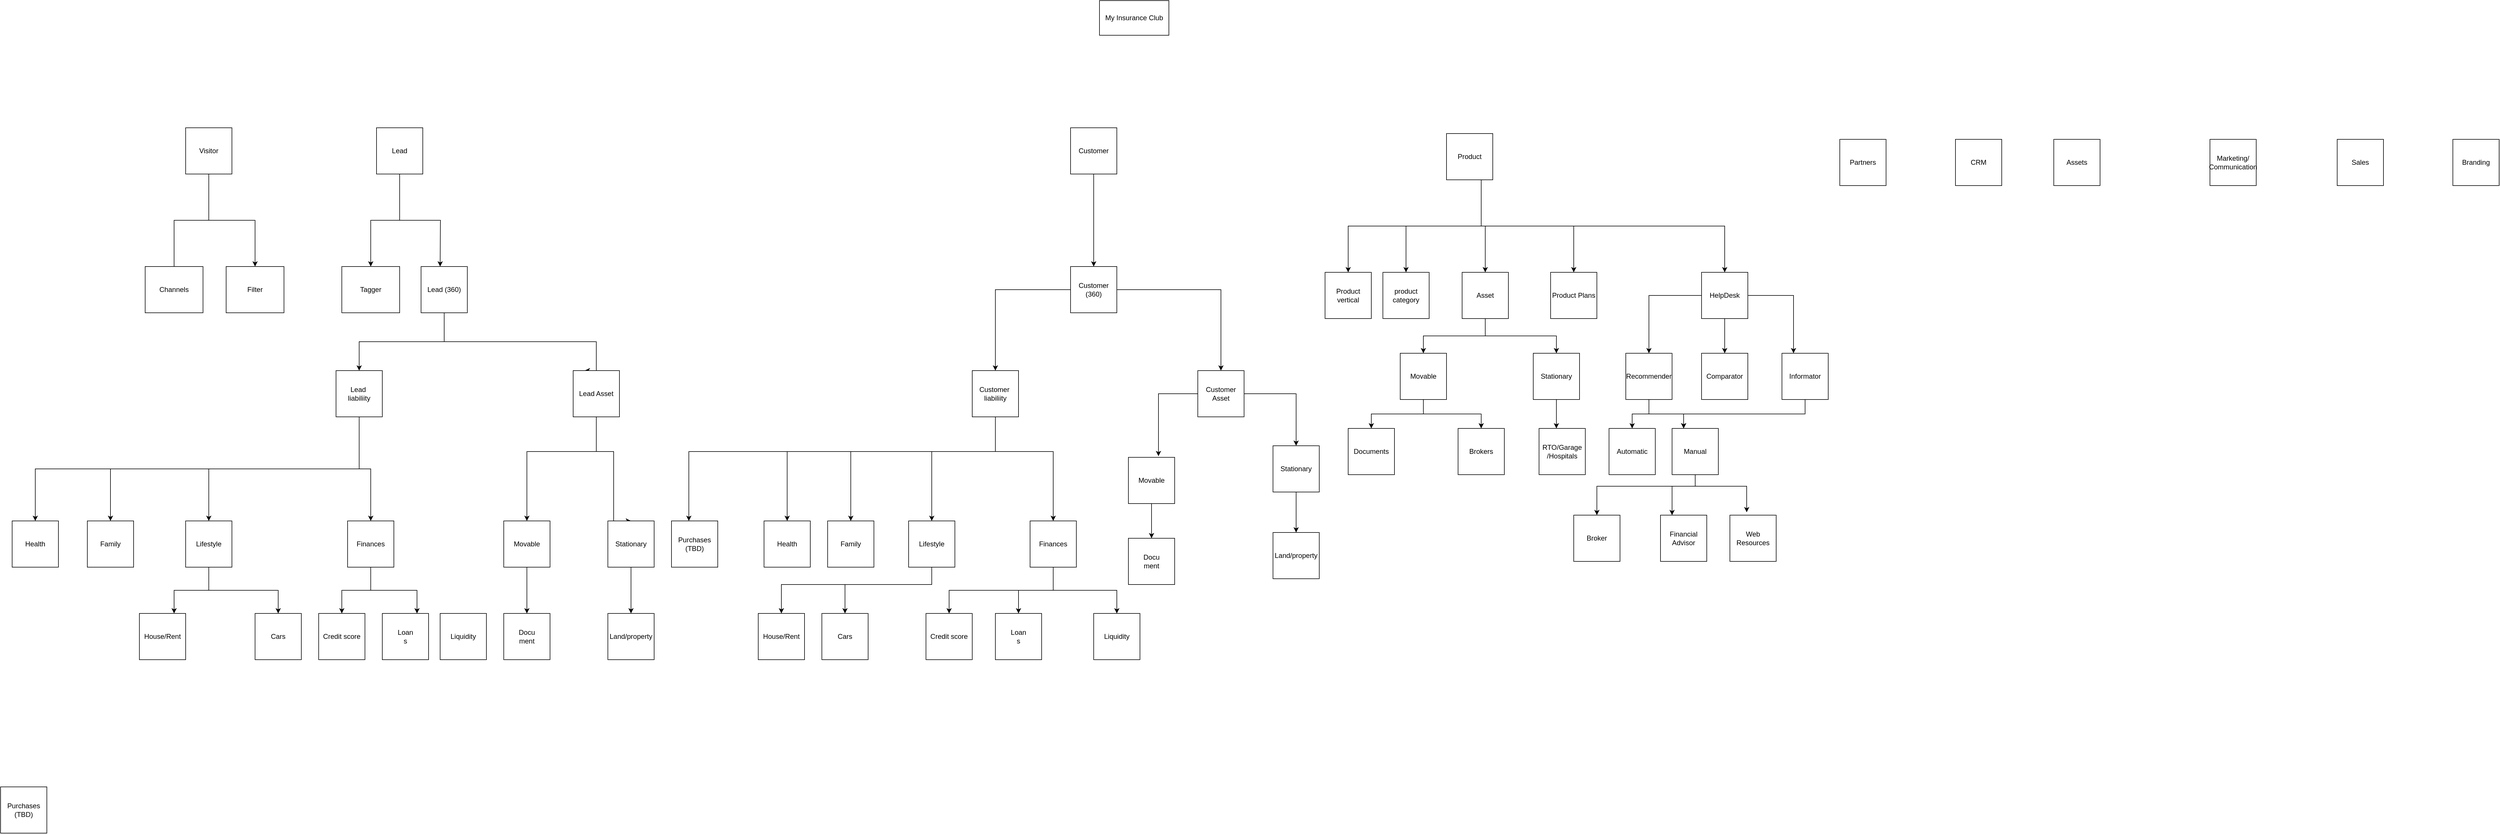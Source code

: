 <mxfile version="14.9.2" type="github">
  <diagram id="mZdlwU7jlDLjAiMPSqdT" name="Page-1">
    <mxGraphModel dx="2840" dy="614" grid="1" gridSize="10" guides="1" tooltips="1" connect="1" arrows="1" fold="1" page="1" pageScale="1" pageWidth="827" pageHeight="1169" math="0" shadow="0">
      <root>
        <mxCell id="0" />
        <mxCell id="1" parent="0" />
        <mxCell id="q9cqNyUcdMTlX4wkFxrB-41" style="edgeStyle=orthogonalEdgeStyle;rounded=0;orthogonalLoop=1;jettySize=auto;html=1;" edge="1" parent="1">
          <mxGeometry relative="1" as="geometry">
            <mxPoint x="-780" y="390" as="sourcePoint" />
            <mxPoint x="-840" y="500" as="targetPoint" />
            <Array as="points">
              <mxPoint x="-780" y="400" />
              <mxPoint x="-840" y="400" />
            </Array>
          </mxGeometry>
        </mxCell>
        <mxCell id="q9cqNyUcdMTlX4wkFxrB-42" style="edgeStyle=orthogonalEdgeStyle;rounded=0;orthogonalLoop=1;jettySize=auto;html=1;exitX=0.5;exitY=1;exitDx=0;exitDy=0;" edge="1" parent="1" source="q9cqNyUcdMTlX4wkFxrB-11" target="q9cqNyUcdMTlX4wkFxrB-38">
          <mxGeometry relative="1" as="geometry" />
        </mxCell>
        <mxCell id="q9cqNyUcdMTlX4wkFxrB-11" value="Visitor" style="rounded=0;whiteSpace=wrap;html=1;" vertex="1" parent="1">
          <mxGeometry x="-820" y="240" width="80" height="80" as="geometry" />
        </mxCell>
        <mxCell id="q9cqNyUcdMTlX4wkFxrB-70" style="edgeStyle=orthogonalEdgeStyle;rounded=0;orthogonalLoop=1;jettySize=auto;html=1;exitX=0.5;exitY=1;exitDx=0;exitDy=0;" edge="1" parent="1" source="q9cqNyUcdMTlX4wkFxrB-13" target="q9cqNyUcdMTlX4wkFxrB-49">
          <mxGeometry relative="1" as="geometry" />
        </mxCell>
        <mxCell id="q9cqNyUcdMTlX4wkFxrB-13" value="Customer" style="whiteSpace=wrap;html=1;aspect=fixed;" vertex="1" parent="1">
          <mxGeometry x="710" y="240" width="80" height="80" as="geometry" />
        </mxCell>
        <mxCell id="q9cqNyUcdMTlX4wkFxrB-14" value="My Insurance Club" style="rounded=0;whiteSpace=wrap;html=1;" vertex="1" parent="1">
          <mxGeometry x="760" y="20" width="120" height="60" as="geometry" />
        </mxCell>
        <mxCell id="q9cqNyUcdMTlX4wkFxrB-62" style="edgeStyle=orthogonalEdgeStyle;rounded=0;orthogonalLoop=1;jettySize=auto;html=1;exitX=0.75;exitY=1;exitDx=0;exitDy=0;" edge="1" parent="1" source="q9cqNyUcdMTlX4wkFxrB-16" target="q9cqNyUcdMTlX4wkFxrB-53">
          <mxGeometry relative="1" as="geometry" />
        </mxCell>
        <mxCell id="q9cqNyUcdMTlX4wkFxrB-63" style="edgeStyle=orthogonalEdgeStyle;rounded=0;orthogonalLoop=1;jettySize=auto;html=1;exitX=0.75;exitY=1;exitDx=0;exitDy=0;" edge="1" parent="1" source="q9cqNyUcdMTlX4wkFxrB-16" target="q9cqNyUcdMTlX4wkFxrB-54">
          <mxGeometry relative="1" as="geometry" />
        </mxCell>
        <mxCell id="q9cqNyUcdMTlX4wkFxrB-64" style="edgeStyle=orthogonalEdgeStyle;rounded=0;orthogonalLoop=1;jettySize=auto;html=1;exitX=0.75;exitY=1;exitDx=0;exitDy=0;" edge="1" parent="1" source="q9cqNyUcdMTlX4wkFxrB-16" target="q9cqNyUcdMTlX4wkFxrB-55">
          <mxGeometry relative="1" as="geometry">
            <Array as="points">
              <mxPoint x="1420" y="410" />
              <mxPoint x="1427" y="410" />
            </Array>
          </mxGeometry>
        </mxCell>
        <mxCell id="q9cqNyUcdMTlX4wkFxrB-65" style="edgeStyle=orthogonalEdgeStyle;rounded=0;orthogonalLoop=1;jettySize=auto;html=1;exitX=0.75;exitY=1;exitDx=0;exitDy=0;" edge="1" parent="1" source="q9cqNyUcdMTlX4wkFxrB-16" target="q9cqNyUcdMTlX4wkFxrB-61">
          <mxGeometry relative="1" as="geometry">
            <Array as="points">
              <mxPoint x="1420" y="410" />
              <mxPoint x="1580" y="410" />
            </Array>
          </mxGeometry>
        </mxCell>
        <mxCell id="q9cqNyUcdMTlX4wkFxrB-92" style="edgeStyle=orthogonalEdgeStyle;rounded=0;orthogonalLoop=1;jettySize=auto;html=1;" edge="1" parent="1" source="q9cqNyUcdMTlX4wkFxrB-16" target="q9cqNyUcdMTlX4wkFxrB-75">
          <mxGeometry relative="1" as="geometry">
            <Array as="points">
              <mxPoint x="1420" y="410" />
              <mxPoint x="1841" y="410" />
            </Array>
          </mxGeometry>
        </mxCell>
        <mxCell id="q9cqNyUcdMTlX4wkFxrB-16" value="Product" style="whiteSpace=wrap;html=1;aspect=fixed;" vertex="1" parent="1">
          <mxGeometry x="1360" y="250" width="80" height="80" as="geometry" />
        </mxCell>
        <mxCell id="q9cqNyUcdMTlX4wkFxrB-17" value="Partners" style="whiteSpace=wrap;html=1;aspect=fixed;" vertex="1" parent="1">
          <mxGeometry x="2040" y="260" width="80" height="80" as="geometry" />
        </mxCell>
        <mxCell id="q9cqNyUcdMTlX4wkFxrB-68" style="edgeStyle=orthogonalEdgeStyle;rounded=0;orthogonalLoop=1;jettySize=auto;html=1;exitX=0.5;exitY=1;exitDx=0;exitDy=0;entryX=0.5;entryY=0;entryDx=0;entryDy=0;" edge="1" parent="1" source="q9cqNyUcdMTlX4wkFxrB-18" target="q9cqNyUcdMTlX4wkFxrB-43">
          <mxGeometry relative="1" as="geometry" />
        </mxCell>
        <mxCell id="q9cqNyUcdMTlX4wkFxrB-69" style="edgeStyle=orthogonalEdgeStyle;rounded=0;orthogonalLoop=1;jettySize=auto;html=1;exitX=0.5;exitY=1;exitDx=0;exitDy=0;" edge="1" parent="1" source="q9cqNyUcdMTlX4wkFxrB-18">
          <mxGeometry relative="1" as="geometry">
            <mxPoint x="-380" y="480" as="targetPoint" />
          </mxGeometry>
        </mxCell>
        <mxCell id="q9cqNyUcdMTlX4wkFxrB-18" value="Lead" style="whiteSpace=wrap;html=1;aspect=fixed;" vertex="1" parent="1">
          <mxGeometry x="-490" y="240" width="80" height="80" as="geometry" />
        </mxCell>
        <mxCell id="q9cqNyUcdMTlX4wkFxrB-30" value="CRM" style="whiteSpace=wrap;html=1;aspect=fixed;" vertex="1" parent="1">
          <mxGeometry x="2240" y="260" width="80" height="80" as="geometry" />
        </mxCell>
        <mxCell id="q9cqNyUcdMTlX4wkFxrB-31" value="Assets" style="whiteSpace=wrap;html=1;aspect=fixed;" vertex="1" parent="1">
          <mxGeometry x="2410" y="260" width="80" height="80" as="geometry" />
        </mxCell>
        <mxCell id="q9cqNyUcdMTlX4wkFxrB-34" value="Marketing/&lt;br&gt;Communication" style="whiteSpace=wrap;html=1;aspect=fixed;" vertex="1" parent="1">
          <mxGeometry x="2680" y="260" width="80" height="80" as="geometry" />
        </mxCell>
        <mxCell id="q9cqNyUcdMTlX4wkFxrB-36" value="Channels" style="rounded=0;whiteSpace=wrap;html=1;" vertex="1" parent="1">
          <mxGeometry x="-890" y="480" width="100" height="80" as="geometry" />
        </mxCell>
        <mxCell id="q9cqNyUcdMTlX4wkFxrB-38" value="Filter" style="rounded=0;whiteSpace=wrap;html=1;" vertex="1" parent="1">
          <mxGeometry x="-750" y="480" width="100" height="80" as="geometry" />
        </mxCell>
        <mxCell id="q9cqNyUcdMTlX4wkFxrB-43" value="Tagger" style="rounded=0;whiteSpace=wrap;html=1;" vertex="1" parent="1">
          <mxGeometry x="-550" y="480" width="100" height="80" as="geometry" />
        </mxCell>
        <mxCell id="q9cqNyUcdMTlX4wkFxrB-97" style="edgeStyle=orthogonalEdgeStyle;rounded=0;orthogonalLoop=1;jettySize=auto;html=1;" edge="1" parent="1" source="q9cqNyUcdMTlX4wkFxrB-49" target="q9cqNyUcdMTlX4wkFxrB-94">
          <mxGeometry relative="1" as="geometry" />
        </mxCell>
        <mxCell id="q9cqNyUcdMTlX4wkFxrB-125" style="edgeStyle=orthogonalEdgeStyle;rounded=0;orthogonalLoop=1;jettySize=auto;html=1;" edge="1" parent="1" source="q9cqNyUcdMTlX4wkFxrB-49" target="q9cqNyUcdMTlX4wkFxrB-95">
          <mxGeometry relative="1" as="geometry" />
        </mxCell>
        <mxCell id="q9cqNyUcdMTlX4wkFxrB-49" value="Customer (360)" style="whiteSpace=wrap;html=1;aspect=fixed;" vertex="1" parent="1">
          <mxGeometry x="710" y="480" width="80" height="80" as="geometry" />
        </mxCell>
        <mxCell id="q9cqNyUcdMTlX4wkFxrB-52" value="Sales" style="whiteSpace=wrap;html=1;aspect=fixed;" vertex="1" parent="1">
          <mxGeometry x="2900" y="260" width="80" height="80" as="geometry" />
        </mxCell>
        <mxCell id="q9cqNyUcdMTlX4wkFxrB-53" value="Product vertical" style="whiteSpace=wrap;html=1;aspect=fixed;" vertex="1" parent="1">
          <mxGeometry x="1150" y="490" width="80" height="80" as="geometry" />
        </mxCell>
        <mxCell id="q9cqNyUcdMTlX4wkFxrB-54" value="product category" style="whiteSpace=wrap;html=1;aspect=fixed;" vertex="1" parent="1">
          <mxGeometry x="1250" y="490" width="80" height="80" as="geometry" />
        </mxCell>
        <mxCell id="q9cqNyUcdMTlX4wkFxrB-66" style="edgeStyle=orthogonalEdgeStyle;rounded=0;orthogonalLoop=1;jettySize=auto;html=1;exitX=0.5;exitY=1;exitDx=0;exitDy=0;" edge="1" parent="1" source="q9cqNyUcdMTlX4wkFxrB-55" target="q9cqNyUcdMTlX4wkFxrB-56">
          <mxGeometry relative="1" as="geometry" />
        </mxCell>
        <mxCell id="q9cqNyUcdMTlX4wkFxrB-67" style="edgeStyle=orthogonalEdgeStyle;rounded=0;orthogonalLoop=1;jettySize=auto;html=1;exitX=0.5;exitY=1;exitDx=0;exitDy=0;entryX=0.5;entryY=0;entryDx=0;entryDy=0;" edge="1" parent="1" source="q9cqNyUcdMTlX4wkFxrB-55" target="q9cqNyUcdMTlX4wkFxrB-57">
          <mxGeometry relative="1" as="geometry" />
        </mxCell>
        <mxCell id="q9cqNyUcdMTlX4wkFxrB-55" value="Asset" style="whiteSpace=wrap;html=1;aspect=fixed;" vertex="1" parent="1">
          <mxGeometry x="1387" y="490" width="80" height="80" as="geometry" />
        </mxCell>
        <mxCell id="q9cqNyUcdMTlX4wkFxrB-71" style="edgeStyle=orthogonalEdgeStyle;rounded=0;orthogonalLoop=1;jettySize=auto;html=1;exitX=0.5;exitY=1;exitDx=0;exitDy=0;entryX=0.5;entryY=0;entryDx=0;entryDy=0;" edge="1" parent="1" source="q9cqNyUcdMTlX4wkFxrB-56" target="q9cqNyUcdMTlX4wkFxrB-58">
          <mxGeometry relative="1" as="geometry" />
        </mxCell>
        <mxCell id="q9cqNyUcdMTlX4wkFxrB-72" style="edgeStyle=orthogonalEdgeStyle;rounded=0;orthogonalLoop=1;jettySize=auto;html=1;exitX=0.5;exitY=1;exitDx=0;exitDy=0;entryX=0.5;entryY=0;entryDx=0;entryDy=0;" edge="1" parent="1" source="q9cqNyUcdMTlX4wkFxrB-56" target="q9cqNyUcdMTlX4wkFxrB-59">
          <mxGeometry relative="1" as="geometry" />
        </mxCell>
        <mxCell id="q9cqNyUcdMTlX4wkFxrB-56" value="Movable" style="whiteSpace=wrap;html=1;aspect=fixed;" vertex="1" parent="1">
          <mxGeometry x="1280" y="630" width="80" height="80" as="geometry" />
        </mxCell>
        <mxCell id="q9cqNyUcdMTlX4wkFxrB-74" style="edgeStyle=orthogonalEdgeStyle;rounded=0;orthogonalLoop=1;jettySize=auto;html=1;exitX=0.5;exitY=1;exitDx=0;exitDy=0;entryX=0.375;entryY=0;entryDx=0;entryDy=0;entryPerimeter=0;" edge="1" parent="1" source="q9cqNyUcdMTlX4wkFxrB-57" target="q9cqNyUcdMTlX4wkFxrB-60">
          <mxGeometry relative="1" as="geometry" />
        </mxCell>
        <mxCell id="q9cqNyUcdMTlX4wkFxrB-57" value="Stationary" style="whiteSpace=wrap;html=1;aspect=fixed;" vertex="1" parent="1">
          <mxGeometry x="1510" y="630" width="80" height="80" as="geometry" />
        </mxCell>
        <mxCell id="q9cqNyUcdMTlX4wkFxrB-58" value="Documents" style="whiteSpace=wrap;html=1;aspect=fixed;" vertex="1" parent="1">
          <mxGeometry x="1190" y="760" width="80" height="80" as="geometry" />
        </mxCell>
        <mxCell id="q9cqNyUcdMTlX4wkFxrB-59" value="Brokers" style="whiteSpace=wrap;html=1;aspect=fixed;" vertex="1" parent="1">
          <mxGeometry x="1380" y="760" width="80" height="80" as="geometry" />
        </mxCell>
        <mxCell id="q9cqNyUcdMTlX4wkFxrB-60" value="RTO/Garage&lt;br&gt;/Hospitals" style="whiteSpace=wrap;html=1;aspect=fixed;" vertex="1" parent="1">
          <mxGeometry x="1520" y="760" width="80" height="80" as="geometry" />
        </mxCell>
        <mxCell id="q9cqNyUcdMTlX4wkFxrB-61" value="Product Plans" style="whiteSpace=wrap;html=1;aspect=fixed;" vertex="1" parent="1">
          <mxGeometry x="1540" y="490" width="80" height="80" as="geometry" />
        </mxCell>
        <mxCell id="q9cqNyUcdMTlX4wkFxrB-89" style="edgeStyle=orthogonalEdgeStyle;rounded=0;orthogonalLoop=1;jettySize=auto;html=1;" edge="1" parent="1" source="q9cqNyUcdMTlX4wkFxrB-75" target="q9cqNyUcdMTlX4wkFxrB-77">
          <mxGeometry relative="1" as="geometry" />
        </mxCell>
        <mxCell id="q9cqNyUcdMTlX4wkFxrB-90" style="edgeStyle=orthogonalEdgeStyle;rounded=0;orthogonalLoop=1;jettySize=auto;html=1;entryX=0.5;entryY=0;entryDx=0;entryDy=0;" edge="1" parent="1" source="q9cqNyUcdMTlX4wkFxrB-75" target="q9cqNyUcdMTlX4wkFxrB-76">
          <mxGeometry relative="1" as="geometry" />
        </mxCell>
        <mxCell id="q9cqNyUcdMTlX4wkFxrB-91" style="edgeStyle=orthogonalEdgeStyle;rounded=0;orthogonalLoop=1;jettySize=auto;html=1;entryX=0.25;entryY=0;entryDx=0;entryDy=0;" edge="1" parent="1" source="q9cqNyUcdMTlX4wkFxrB-75" target="q9cqNyUcdMTlX4wkFxrB-80">
          <mxGeometry relative="1" as="geometry" />
        </mxCell>
        <mxCell id="q9cqNyUcdMTlX4wkFxrB-75" value="HelpDesk" style="whiteSpace=wrap;html=1;aspect=fixed;" vertex="1" parent="1">
          <mxGeometry x="1801" y="490" width="80" height="80" as="geometry" />
        </mxCell>
        <mxCell id="q9cqNyUcdMTlX4wkFxrB-81" style="edgeStyle=orthogonalEdgeStyle;rounded=0;orthogonalLoop=1;jettySize=auto;html=1;exitX=0.5;exitY=1;exitDx=0;exitDy=0;entryX=0.5;entryY=0;entryDx=0;entryDy=0;" edge="1" parent="1" source="q9cqNyUcdMTlX4wkFxrB-76" target="q9cqNyUcdMTlX4wkFxrB-78">
          <mxGeometry relative="1" as="geometry" />
        </mxCell>
        <mxCell id="q9cqNyUcdMTlX4wkFxrB-82" style="edgeStyle=orthogonalEdgeStyle;rounded=0;orthogonalLoop=1;jettySize=auto;html=1;exitX=0.5;exitY=1;exitDx=0;exitDy=0;entryX=0.25;entryY=0;entryDx=0;entryDy=0;" edge="1" parent="1" source="q9cqNyUcdMTlX4wkFxrB-76" target="q9cqNyUcdMTlX4wkFxrB-79">
          <mxGeometry relative="1" as="geometry" />
        </mxCell>
        <mxCell id="q9cqNyUcdMTlX4wkFxrB-76" value="Recommender" style="whiteSpace=wrap;html=1;aspect=fixed;" vertex="1" parent="1">
          <mxGeometry x="1670" y="630" width="80" height="80" as="geometry" />
        </mxCell>
        <mxCell id="q9cqNyUcdMTlX4wkFxrB-77" value="Comparator" style="whiteSpace=wrap;html=1;aspect=fixed;" vertex="1" parent="1">
          <mxGeometry x="1801" y="630" width="80" height="80" as="geometry" />
        </mxCell>
        <mxCell id="q9cqNyUcdMTlX4wkFxrB-78" value="Automatic" style="whiteSpace=wrap;html=1;aspect=fixed;" vertex="1" parent="1">
          <mxGeometry x="1641" y="760" width="80" height="80" as="geometry" />
        </mxCell>
        <mxCell id="q9cqNyUcdMTlX4wkFxrB-86" style="edgeStyle=orthogonalEdgeStyle;rounded=0;orthogonalLoop=1;jettySize=auto;html=1;exitX=0.5;exitY=1;exitDx=0;exitDy=0;entryX=0.5;entryY=0;entryDx=0;entryDy=0;" edge="1" parent="1" source="q9cqNyUcdMTlX4wkFxrB-79" target="q9cqNyUcdMTlX4wkFxrB-83">
          <mxGeometry relative="1" as="geometry">
            <Array as="points">
              <mxPoint x="1790" y="860" />
              <mxPoint x="1620" y="860" />
            </Array>
          </mxGeometry>
        </mxCell>
        <mxCell id="q9cqNyUcdMTlX4wkFxrB-87" style="edgeStyle=orthogonalEdgeStyle;rounded=0;orthogonalLoop=1;jettySize=auto;html=1;exitX=0.5;exitY=1;exitDx=0;exitDy=0;entryX=0.25;entryY=0;entryDx=0;entryDy=0;" edge="1" parent="1" source="q9cqNyUcdMTlX4wkFxrB-79" target="q9cqNyUcdMTlX4wkFxrB-84">
          <mxGeometry relative="1" as="geometry">
            <Array as="points">
              <mxPoint x="1790" y="860" />
              <mxPoint x="1750" y="860" />
            </Array>
          </mxGeometry>
        </mxCell>
        <mxCell id="q9cqNyUcdMTlX4wkFxrB-93" style="edgeStyle=orthogonalEdgeStyle;rounded=0;orthogonalLoop=1;jettySize=auto;html=1;entryX=0.363;entryY=-0.062;entryDx=0;entryDy=0;entryPerimeter=0;" edge="1" parent="1" source="q9cqNyUcdMTlX4wkFxrB-79" target="q9cqNyUcdMTlX4wkFxrB-85">
          <mxGeometry relative="1" as="geometry">
            <Array as="points">
              <mxPoint x="1790" y="860" />
              <mxPoint x="1879" y="860" />
            </Array>
          </mxGeometry>
        </mxCell>
        <mxCell id="q9cqNyUcdMTlX4wkFxrB-79" value="Manual" style="whiteSpace=wrap;html=1;aspect=fixed;" vertex="1" parent="1">
          <mxGeometry x="1750" y="760" width="80" height="80" as="geometry" />
        </mxCell>
        <mxCell id="q9cqNyUcdMTlX4wkFxrB-88" style="edgeStyle=orthogonalEdgeStyle;rounded=0;orthogonalLoop=1;jettySize=auto;html=1;exitX=0.5;exitY=1;exitDx=0;exitDy=0;entryX=0.25;entryY=0;entryDx=0;entryDy=0;" edge="1" parent="1" source="q9cqNyUcdMTlX4wkFxrB-80" target="q9cqNyUcdMTlX4wkFxrB-79">
          <mxGeometry relative="1" as="geometry" />
        </mxCell>
        <mxCell id="q9cqNyUcdMTlX4wkFxrB-80" value="Informator" style="whiteSpace=wrap;html=1;aspect=fixed;" vertex="1" parent="1">
          <mxGeometry x="1940" y="630" width="80" height="80" as="geometry" />
        </mxCell>
        <mxCell id="q9cqNyUcdMTlX4wkFxrB-83" value="Broker" style="whiteSpace=wrap;html=1;aspect=fixed;" vertex="1" parent="1">
          <mxGeometry x="1580" y="910" width="80" height="80" as="geometry" />
        </mxCell>
        <mxCell id="q9cqNyUcdMTlX4wkFxrB-84" value="Financial Advisor" style="whiteSpace=wrap;html=1;aspect=fixed;" vertex="1" parent="1">
          <mxGeometry x="1730" y="910" width="80" height="80" as="geometry" />
        </mxCell>
        <mxCell id="q9cqNyUcdMTlX4wkFxrB-85" value="Web Resources" style="whiteSpace=wrap;html=1;aspect=fixed;" vertex="1" parent="1">
          <mxGeometry x="1850" y="910" width="80" height="80" as="geometry" />
        </mxCell>
        <mxCell id="q9cqNyUcdMTlX4wkFxrB-110" style="edgeStyle=orthogonalEdgeStyle;rounded=0;orthogonalLoop=1;jettySize=auto;html=1;" edge="1" parent="1" source="q9cqNyUcdMTlX4wkFxrB-94" target="q9cqNyUcdMTlX4wkFxrB-109">
          <mxGeometry relative="1" as="geometry">
            <Array as="points">
              <mxPoint x="580" y="800" />
              <mxPoint x="220" y="800" />
              <mxPoint x="220" y="960" />
            </Array>
          </mxGeometry>
        </mxCell>
        <mxCell id="q9cqNyUcdMTlX4wkFxrB-111" style="edgeStyle=orthogonalEdgeStyle;rounded=0;orthogonalLoop=1;jettySize=auto;html=1;entryX=0.5;entryY=0;entryDx=0;entryDy=0;" edge="1" parent="1" source="q9cqNyUcdMTlX4wkFxrB-94" target="q9cqNyUcdMTlX4wkFxrB-105">
          <mxGeometry relative="1" as="geometry">
            <Array as="points">
              <mxPoint x="580" y="800" />
              <mxPoint x="330" y="800" />
            </Array>
          </mxGeometry>
        </mxCell>
        <mxCell id="q9cqNyUcdMTlX4wkFxrB-112" style="edgeStyle=orthogonalEdgeStyle;rounded=0;orthogonalLoop=1;jettySize=auto;html=1;entryX=0.5;entryY=0;entryDx=0;entryDy=0;" edge="1" parent="1" source="q9cqNyUcdMTlX4wkFxrB-94" target="q9cqNyUcdMTlX4wkFxrB-107">
          <mxGeometry relative="1" as="geometry">
            <Array as="points">
              <mxPoint x="580" y="800" />
              <mxPoint x="470" y="800" />
              <mxPoint x="470" y="920" />
            </Array>
          </mxGeometry>
        </mxCell>
        <mxCell id="q9cqNyUcdMTlX4wkFxrB-113" style="edgeStyle=orthogonalEdgeStyle;rounded=0;orthogonalLoop=1;jettySize=auto;html=1;" edge="1" parent="1" source="q9cqNyUcdMTlX4wkFxrB-94" target="q9cqNyUcdMTlX4wkFxrB-108">
          <mxGeometry relative="1" as="geometry">
            <Array as="points">
              <mxPoint x="580" y="800" />
              <mxPoint x="680" y="800" />
            </Array>
          </mxGeometry>
        </mxCell>
        <mxCell id="q9cqNyUcdMTlX4wkFxrB-126" style="edgeStyle=orthogonalEdgeStyle;rounded=0;orthogonalLoop=1;jettySize=auto;html=1;" edge="1" parent="1" source="q9cqNyUcdMTlX4wkFxrB-94" target="q9cqNyUcdMTlX4wkFxrB-124">
          <mxGeometry relative="1" as="geometry">
            <Array as="points">
              <mxPoint x="580" y="800" />
              <mxPoint x="50" y="800" />
            </Array>
          </mxGeometry>
        </mxCell>
        <mxCell id="q9cqNyUcdMTlX4wkFxrB-94" value="Customer&amp;nbsp;&lt;br&gt;liabiliity" style="whiteSpace=wrap;html=1;aspect=fixed;" vertex="1" parent="1">
          <mxGeometry x="540" y="660" width="80" height="80" as="geometry" />
        </mxCell>
        <mxCell id="q9cqNyUcdMTlX4wkFxrB-114" style="edgeStyle=orthogonalEdgeStyle;rounded=0;orthogonalLoop=1;jettySize=auto;html=1;entryX=0.65;entryY=-0.025;entryDx=0;entryDy=0;entryPerimeter=0;" edge="1" parent="1" source="q9cqNyUcdMTlX4wkFxrB-95" target="q9cqNyUcdMTlX4wkFxrB-99">
          <mxGeometry relative="1" as="geometry" />
        </mxCell>
        <mxCell id="q9cqNyUcdMTlX4wkFxrB-115" style="edgeStyle=orthogonalEdgeStyle;rounded=0;orthogonalLoop=1;jettySize=auto;html=1;entryX=0.5;entryY=0;entryDx=0;entryDy=0;" edge="1" parent="1" source="q9cqNyUcdMTlX4wkFxrB-95" target="q9cqNyUcdMTlX4wkFxrB-100">
          <mxGeometry relative="1" as="geometry" />
        </mxCell>
        <mxCell id="q9cqNyUcdMTlX4wkFxrB-95" value="Customer Asset" style="whiteSpace=wrap;html=1;aspect=fixed;" vertex="1" parent="1">
          <mxGeometry x="930" y="660" width="80" height="80" as="geometry" />
        </mxCell>
        <mxCell id="q9cqNyUcdMTlX4wkFxrB-116" style="edgeStyle=orthogonalEdgeStyle;rounded=0;orthogonalLoop=1;jettySize=auto;html=1;entryX=0.5;entryY=0;entryDx=0;entryDy=0;" edge="1" parent="1" source="q9cqNyUcdMTlX4wkFxrB-99" target="q9cqNyUcdMTlX4wkFxrB-104">
          <mxGeometry relative="1" as="geometry" />
        </mxCell>
        <mxCell id="q9cqNyUcdMTlX4wkFxrB-99" value="Movable" style="whiteSpace=wrap;html=1;aspect=fixed;" vertex="1" parent="1">
          <mxGeometry x="810" y="810" width="80" height="80" as="geometry" />
        </mxCell>
        <mxCell id="q9cqNyUcdMTlX4wkFxrB-117" style="edgeStyle=orthogonalEdgeStyle;rounded=0;orthogonalLoop=1;jettySize=auto;html=1;entryX=0.5;entryY=0;entryDx=0;entryDy=0;" edge="1" parent="1" source="q9cqNyUcdMTlX4wkFxrB-100" target="q9cqNyUcdMTlX4wkFxrB-101">
          <mxGeometry relative="1" as="geometry" />
        </mxCell>
        <mxCell id="q9cqNyUcdMTlX4wkFxrB-100" value="Stationary" style="whiteSpace=wrap;html=1;aspect=fixed;" vertex="1" parent="1">
          <mxGeometry x="1060" y="790" width="80" height="80" as="geometry" />
        </mxCell>
        <mxCell id="q9cqNyUcdMTlX4wkFxrB-101" value="Land/property" style="whiteSpace=wrap;html=1;aspect=fixed;" vertex="1" parent="1">
          <mxGeometry x="1060" y="940" width="80" height="80" as="geometry" />
        </mxCell>
        <mxCell id="q9cqNyUcdMTlX4wkFxrB-102" value="Branding" style="whiteSpace=wrap;html=1;aspect=fixed;" vertex="1" parent="1">
          <mxGeometry x="3100" y="260" width="80" height="80" as="geometry" />
        </mxCell>
        <mxCell id="q9cqNyUcdMTlX4wkFxrB-104" value="Docu&lt;span style=&quot;color: rgba(0 , 0 , 0 , 0) ; font-family: monospace ; font-size: 0px&quot;&gt;%3CmxGraphModel%3E%3Croot%3E%3CmxCell%20id%3D%220%22%2F%3E%3CmxCell%20id%3D%221%22%20parent%3D%220%22%2F%3E%3CmxCell%20id%3D%222%22%20value%3D%22Movable%22%20style%3D%22whiteSpace%3Dwrap%3Bhtml%3D1%3Baspect%3Dfixed%3B%22%20vertex%3D%221%22%20parent%3D%221%22%3E%3CmxGeometry%20x%3D%22540%22%20y%3D%22800%22%20width%3D%2280%22%20height%3D%2280%22%20as%3D%22geometry%22%2F%3E%3C%2FmxCell%3E%3C%2Froot%3E%3C%2FmxGraphModel%3E&lt;/span&gt;&lt;br&gt;ment" style="whiteSpace=wrap;html=1;aspect=fixed;" vertex="1" parent="1">
          <mxGeometry x="810" y="950" width="80" height="80" as="geometry" />
        </mxCell>
        <mxCell id="q9cqNyUcdMTlX4wkFxrB-105" value="Family" style="whiteSpace=wrap;html=1;aspect=fixed;" vertex="1" parent="1">
          <mxGeometry x="290" y="920" width="80" height="80" as="geometry" />
        </mxCell>
        <mxCell id="q9cqNyUcdMTlX4wkFxrB-129" style="edgeStyle=orthogonalEdgeStyle;rounded=0;orthogonalLoop=1;jettySize=auto;html=1;" edge="1" parent="1" source="q9cqNyUcdMTlX4wkFxrB-107" target="q9cqNyUcdMTlX4wkFxrB-128">
          <mxGeometry relative="1" as="geometry">
            <Array as="points">
              <mxPoint x="470" y="1030" />
              <mxPoint x="210" y="1030" />
            </Array>
          </mxGeometry>
        </mxCell>
        <mxCell id="q9cqNyUcdMTlX4wkFxrB-130" style="edgeStyle=orthogonalEdgeStyle;rounded=0;orthogonalLoop=1;jettySize=auto;html=1;" edge="1" parent="1" source="q9cqNyUcdMTlX4wkFxrB-107" target="q9cqNyUcdMTlX4wkFxrB-127">
          <mxGeometry relative="1" as="geometry">
            <Array as="points">
              <mxPoint x="470" y="1030" />
              <mxPoint x="320" y="1030" />
            </Array>
          </mxGeometry>
        </mxCell>
        <mxCell id="q9cqNyUcdMTlX4wkFxrB-107" value="Lifestyle" style="whiteSpace=wrap;html=1;aspect=fixed;" vertex="1" parent="1">
          <mxGeometry x="430" y="920" width="80" height="80" as="geometry" />
        </mxCell>
        <mxCell id="q9cqNyUcdMTlX4wkFxrB-121" style="edgeStyle=orthogonalEdgeStyle;rounded=0;orthogonalLoop=1;jettySize=auto;html=1;" edge="1" parent="1" source="q9cqNyUcdMTlX4wkFxrB-108" target="q9cqNyUcdMTlX4wkFxrB-118">
          <mxGeometry relative="1" as="geometry">
            <Array as="points">
              <mxPoint x="680" y="1040" />
              <mxPoint x="500" y="1040" />
            </Array>
          </mxGeometry>
        </mxCell>
        <mxCell id="q9cqNyUcdMTlX4wkFxrB-122" style="edgeStyle=orthogonalEdgeStyle;rounded=0;orthogonalLoop=1;jettySize=auto;html=1;" edge="1" parent="1" source="q9cqNyUcdMTlX4wkFxrB-108" target="q9cqNyUcdMTlX4wkFxrB-119">
          <mxGeometry relative="1" as="geometry" />
        </mxCell>
        <mxCell id="q9cqNyUcdMTlX4wkFxrB-123" style="edgeStyle=orthogonalEdgeStyle;rounded=0;orthogonalLoop=1;jettySize=auto;html=1;" edge="1" parent="1" source="q9cqNyUcdMTlX4wkFxrB-108" target="q9cqNyUcdMTlX4wkFxrB-120">
          <mxGeometry relative="1" as="geometry">
            <Array as="points">
              <mxPoint x="580" y="1040" />
              <mxPoint x="730" y="1040" />
            </Array>
          </mxGeometry>
        </mxCell>
        <mxCell id="q9cqNyUcdMTlX4wkFxrB-108" value="Finances" style="whiteSpace=wrap;html=1;aspect=fixed;" vertex="1" parent="1">
          <mxGeometry x="640" y="920" width="80" height="80" as="geometry" />
        </mxCell>
        <mxCell id="q9cqNyUcdMTlX4wkFxrB-109" value="Health" style="whiteSpace=wrap;html=1;aspect=fixed;" vertex="1" parent="1">
          <mxGeometry x="180" y="920" width="80" height="80" as="geometry" />
        </mxCell>
        <mxCell id="q9cqNyUcdMTlX4wkFxrB-118" value="Credit score" style="whiteSpace=wrap;html=1;aspect=fixed;" vertex="1" parent="1">
          <mxGeometry x="460" y="1080" width="80" height="80" as="geometry" />
        </mxCell>
        <mxCell id="q9cqNyUcdMTlX4wkFxrB-119" value="Loan&lt;span style=&quot;color: rgba(0 , 0 , 0 , 0) ; font-family: monospace ; font-size: 0px&quot;&gt;%3CmxGraphModel%3E%3Croot%3E%3CmxCell%20id%3D%220%22%2F%3E%3CmxCell%20id%3D%221%22%20parent%3D%220%22%2F%3E%3CmxCell%20id%3D%222%22%20value%3D%22Cbill%22%20style%3D%22whiteSpace%3Dwrap%3Bhtml%3D1%3Baspect%3Dfixed%3B%22%20vertex%3D%221%22%20parent%3D%221%22%3E%3CmxGeometry%20x%3D%22460%22%20y%3D%221080%22%20width%3D%2280%22%20height%3D%2280%22%20as%3D%22geometry%22%2F%3E%3C%2FmxCell%3E%3C%2Froot%3E%3C%2FmxGraphModel%3E&lt;/span&gt;&lt;br&gt;s" style="whiteSpace=wrap;html=1;aspect=fixed;" vertex="1" parent="1">
          <mxGeometry x="580" y="1080" width="80" height="80" as="geometry" />
        </mxCell>
        <mxCell id="q9cqNyUcdMTlX4wkFxrB-120" value="Liquidity" style="whiteSpace=wrap;html=1;aspect=fixed;" vertex="1" parent="1">
          <mxGeometry x="750" y="1080" width="80" height="80" as="geometry" />
        </mxCell>
        <mxCell id="q9cqNyUcdMTlX4wkFxrB-124" value="Purchases&lt;br&gt;(TBD)" style="whiteSpace=wrap;html=1;aspect=fixed;" vertex="1" parent="1">
          <mxGeometry x="20" y="920" width="80" height="80" as="geometry" />
        </mxCell>
        <mxCell id="q9cqNyUcdMTlX4wkFxrB-127" value="Cars" style="whiteSpace=wrap;html=1;aspect=fixed;" vertex="1" parent="1">
          <mxGeometry x="280" y="1080" width="80" height="80" as="geometry" />
        </mxCell>
        <mxCell id="q9cqNyUcdMTlX4wkFxrB-128" value="House/Rent" style="whiteSpace=wrap;html=1;aspect=fixed;" vertex="1" parent="1">
          <mxGeometry x="170" y="1080" width="80" height="80" as="geometry" />
        </mxCell>
        <mxCell id="q9cqNyUcdMTlX4wkFxrB-165" style="edgeStyle=orthogonalEdgeStyle;rounded=0;orthogonalLoop=1;jettySize=auto;html=1;" edge="1" parent="1" source="q9cqNyUcdMTlX4wkFxrB-134" target="q9cqNyUcdMTlX4wkFxrB-140">
          <mxGeometry relative="1" as="geometry">
            <Array as="points">
              <mxPoint x="-373" y="610" />
              <mxPoint x="-520" y="610" />
            </Array>
          </mxGeometry>
        </mxCell>
        <mxCell id="q9cqNyUcdMTlX4wkFxrB-166" style="edgeStyle=orthogonalEdgeStyle;rounded=0;orthogonalLoop=1;jettySize=auto;html=1;entryX=0.25;entryY=0;entryDx=0;entryDy=0;" edge="1" parent="1" source="q9cqNyUcdMTlX4wkFxrB-134" target="q9cqNyUcdMTlX4wkFxrB-143">
          <mxGeometry relative="1" as="geometry">
            <Array as="points">
              <mxPoint x="-373" y="610" />
              <mxPoint x="-110" y="610" />
              <mxPoint x="-110" y="660" />
            </Array>
          </mxGeometry>
        </mxCell>
        <mxCell id="q9cqNyUcdMTlX4wkFxrB-134" value="Lead (360)" style="whiteSpace=wrap;html=1;aspect=fixed;" vertex="1" parent="1">
          <mxGeometry x="-413" y="480" width="80" height="80" as="geometry" />
        </mxCell>
        <mxCell id="q9cqNyUcdMTlX4wkFxrB-167" style="edgeStyle=orthogonalEdgeStyle;rounded=0;orthogonalLoop=1;jettySize=auto;html=1;exitX=0.5;exitY=1;exitDx=0;exitDy=0;entryX=0.5;entryY=0;entryDx=0;entryDy=0;" edge="1" parent="1" source="q9cqNyUcdMTlX4wkFxrB-140" target="q9cqNyUcdMTlX4wkFxrB-157">
          <mxGeometry relative="1" as="geometry" />
        </mxCell>
        <mxCell id="q9cqNyUcdMTlX4wkFxrB-168" style="edgeStyle=orthogonalEdgeStyle;rounded=0;orthogonalLoop=1;jettySize=auto;html=1;exitX=0.25;exitY=1;exitDx=0;exitDy=0;entryX=0.5;entryY=0;entryDx=0;entryDy=0;" edge="1" parent="1" source="q9cqNyUcdMTlX4wkFxrB-140" target="q9cqNyUcdMTlX4wkFxrB-153">
          <mxGeometry relative="1" as="geometry">
            <Array as="points">
              <mxPoint x="-520" y="740" />
              <mxPoint x="-520" y="830" />
              <mxPoint x="-780" y="830" />
            </Array>
          </mxGeometry>
        </mxCell>
        <mxCell id="q9cqNyUcdMTlX4wkFxrB-174" style="edgeStyle=orthogonalEdgeStyle;rounded=0;orthogonalLoop=1;jettySize=auto;html=1;entryX=0.5;entryY=0;entryDx=0;entryDy=0;" edge="1" parent="1" source="q9cqNyUcdMTlX4wkFxrB-140" target="q9cqNyUcdMTlX4wkFxrB-158">
          <mxGeometry relative="1" as="geometry">
            <Array as="points">
              <mxPoint x="-520" y="830" />
              <mxPoint x="-1080" y="830" />
            </Array>
          </mxGeometry>
        </mxCell>
        <mxCell id="q9cqNyUcdMTlX4wkFxrB-175" style="edgeStyle=orthogonalEdgeStyle;rounded=0;orthogonalLoop=1;jettySize=auto;html=1;" edge="1" parent="1" source="q9cqNyUcdMTlX4wkFxrB-140" target="q9cqNyUcdMTlX4wkFxrB-150">
          <mxGeometry relative="1" as="geometry">
            <Array as="points">
              <mxPoint x="-520" y="830" />
              <mxPoint x="-950" y="830" />
            </Array>
          </mxGeometry>
        </mxCell>
        <mxCell id="q9cqNyUcdMTlX4wkFxrB-140" value="Lead&amp;nbsp;&lt;br&gt;liabiliity" style="whiteSpace=wrap;html=1;aspect=fixed;" vertex="1" parent="1">
          <mxGeometry x="-560" y="660" width="80" height="80" as="geometry" />
        </mxCell>
        <mxCell id="q9cqNyUcdMTlX4wkFxrB-142" style="edgeStyle=orthogonalEdgeStyle;rounded=0;orthogonalLoop=1;jettySize=auto;html=1;entryX=0.5;entryY=0;entryDx=0;entryDy=0;" edge="1" parent="1" source="q9cqNyUcdMTlX4wkFxrB-143" target="q9cqNyUcdMTlX4wkFxrB-147">
          <mxGeometry relative="1" as="geometry">
            <Array as="points">
              <mxPoint x="-110" y="800" />
              <mxPoint x="-80" y="800" />
              <mxPoint x="-80" y="920" />
            </Array>
          </mxGeometry>
        </mxCell>
        <mxCell id="q9cqNyUcdMTlX4wkFxrB-176" style="edgeStyle=orthogonalEdgeStyle;rounded=0;orthogonalLoop=1;jettySize=auto;html=1;" edge="1" parent="1" source="q9cqNyUcdMTlX4wkFxrB-143" target="q9cqNyUcdMTlX4wkFxrB-145">
          <mxGeometry relative="1" as="geometry">
            <Array as="points">
              <mxPoint x="-110" y="800" />
              <mxPoint x="-230" y="800" />
            </Array>
          </mxGeometry>
        </mxCell>
        <mxCell id="q9cqNyUcdMTlX4wkFxrB-143" value="Lead Asset" style="whiteSpace=wrap;html=1;aspect=fixed;" vertex="1" parent="1">
          <mxGeometry x="-150" y="660" width="80" height="80" as="geometry" />
        </mxCell>
        <mxCell id="q9cqNyUcdMTlX4wkFxrB-144" style="edgeStyle=orthogonalEdgeStyle;rounded=0;orthogonalLoop=1;jettySize=auto;html=1;entryX=0.5;entryY=0;entryDx=0;entryDy=0;" edge="1" parent="1" source="q9cqNyUcdMTlX4wkFxrB-145" target="q9cqNyUcdMTlX4wkFxrB-149">
          <mxGeometry relative="1" as="geometry" />
        </mxCell>
        <mxCell id="q9cqNyUcdMTlX4wkFxrB-145" value="Movable" style="whiteSpace=wrap;html=1;aspect=fixed;" vertex="1" parent="1">
          <mxGeometry x="-270" y="920" width="80" height="80" as="geometry" />
        </mxCell>
        <mxCell id="q9cqNyUcdMTlX4wkFxrB-146" style="edgeStyle=orthogonalEdgeStyle;rounded=0;orthogonalLoop=1;jettySize=auto;html=1;entryX=0.5;entryY=0;entryDx=0;entryDy=0;" edge="1" parent="1" source="q9cqNyUcdMTlX4wkFxrB-147" target="q9cqNyUcdMTlX4wkFxrB-148">
          <mxGeometry relative="1" as="geometry" />
        </mxCell>
        <mxCell id="q9cqNyUcdMTlX4wkFxrB-147" value="Stationary" style="whiteSpace=wrap;html=1;aspect=fixed;" vertex="1" parent="1">
          <mxGeometry x="-90" y="920" width="80" height="80" as="geometry" />
        </mxCell>
        <mxCell id="q9cqNyUcdMTlX4wkFxrB-148" value="Land/property" style="whiteSpace=wrap;html=1;aspect=fixed;" vertex="1" parent="1">
          <mxGeometry x="-90" y="1080" width="80" height="80" as="geometry" />
        </mxCell>
        <mxCell id="q9cqNyUcdMTlX4wkFxrB-149" value="Docu&lt;span style=&quot;color: rgba(0 , 0 , 0 , 0) ; font-family: monospace ; font-size: 0px&quot;&gt;%3CmxGraphModel%3E%3Croot%3E%3CmxCell%20id%3D%220%22%2F%3E%3CmxCell%20id%3D%221%22%20parent%3D%220%22%2F%3E%3CmxCell%20id%3D%222%22%20value%3D%22Movable%22%20style%3D%22whiteSpace%3Dwrap%3Bhtml%3D1%3Baspect%3Dfixed%3B%22%20vertex%3D%221%22%20parent%3D%221%22%3E%3CmxGeometry%20x%3D%22540%22%20y%3D%22800%22%20width%3D%2280%22%20height%3D%2280%22%20as%3D%22geometry%22%2F%3E%3C%2FmxCell%3E%3C%2Froot%3E%3C%2FmxGraphModel%3E&lt;/span&gt;&lt;br&gt;ment" style="whiteSpace=wrap;html=1;aspect=fixed;" vertex="1" parent="1">
          <mxGeometry x="-270" y="1080" width="80" height="80" as="geometry" />
        </mxCell>
        <mxCell id="q9cqNyUcdMTlX4wkFxrB-150" value="Family" style="whiteSpace=wrap;html=1;aspect=fixed;" vertex="1" parent="1">
          <mxGeometry x="-990" y="920" width="80" height="80" as="geometry" />
        </mxCell>
        <mxCell id="q9cqNyUcdMTlX4wkFxrB-172" style="edgeStyle=orthogonalEdgeStyle;rounded=0;orthogonalLoop=1;jettySize=auto;html=1;entryX=0;entryY=0.25;entryDx=0;entryDy=0;" edge="1" parent="1" source="q9cqNyUcdMTlX4wkFxrB-153" target="q9cqNyUcdMTlX4wkFxrB-164">
          <mxGeometry relative="1" as="geometry" />
        </mxCell>
        <mxCell id="q9cqNyUcdMTlX4wkFxrB-173" style="edgeStyle=orthogonalEdgeStyle;rounded=0;orthogonalLoop=1;jettySize=auto;html=1;" edge="1" parent="1" source="q9cqNyUcdMTlX4wkFxrB-153" target="q9cqNyUcdMTlX4wkFxrB-163">
          <mxGeometry relative="1" as="geometry">
            <Array as="points">
              <mxPoint x="-780" y="1040" />
              <mxPoint x="-660" y="1040" />
            </Array>
          </mxGeometry>
        </mxCell>
        <mxCell id="q9cqNyUcdMTlX4wkFxrB-153" value="Lifestyle" style="whiteSpace=wrap;html=1;aspect=fixed;" vertex="1" parent="1">
          <mxGeometry x="-820" y="920" width="80" height="80" as="geometry" />
        </mxCell>
        <mxCell id="q9cqNyUcdMTlX4wkFxrB-170" style="edgeStyle=orthogonalEdgeStyle;rounded=0;orthogonalLoop=1;jettySize=auto;html=1;exitX=0.5;exitY=1;exitDx=0;exitDy=0;entryX=0.75;entryY=0;entryDx=0;entryDy=0;" edge="1" parent="1" source="q9cqNyUcdMTlX4wkFxrB-157" target="q9cqNyUcdMTlX4wkFxrB-160">
          <mxGeometry relative="1" as="geometry" />
        </mxCell>
        <mxCell id="q9cqNyUcdMTlX4wkFxrB-171" style="edgeStyle=orthogonalEdgeStyle;rounded=0;orthogonalLoop=1;jettySize=auto;html=1;" edge="1" parent="1" source="q9cqNyUcdMTlX4wkFxrB-157" target="q9cqNyUcdMTlX4wkFxrB-159">
          <mxGeometry relative="1" as="geometry" />
        </mxCell>
        <mxCell id="q9cqNyUcdMTlX4wkFxrB-157" value="Finances" style="whiteSpace=wrap;html=1;aspect=fixed;" vertex="1" parent="1">
          <mxGeometry x="-540" y="920" width="80" height="80" as="geometry" />
        </mxCell>
        <mxCell id="q9cqNyUcdMTlX4wkFxrB-158" value="Health" style="whiteSpace=wrap;html=1;aspect=fixed;" vertex="1" parent="1">
          <mxGeometry x="-1120" y="920" width="80" height="80" as="geometry" />
        </mxCell>
        <mxCell id="q9cqNyUcdMTlX4wkFxrB-159" value="Credit score" style="whiteSpace=wrap;html=1;aspect=fixed;" vertex="1" parent="1">
          <mxGeometry x="-590" y="1080" width="80" height="80" as="geometry" />
        </mxCell>
        <mxCell id="q9cqNyUcdMTlX4wkFxrB-160" value="Loan&lt;span style=&quot;color: rgba(0 , 0 , 0 , 0) ; font-family: monospace ; font-size: 0px&quot;&gt;%3CmxGraphModel%3E%3Croot%3E%3CmxCell%20id%3D%220%22%2F%3E%3CmxCell%20id%3D%221%22%20parent%3D%220%22%2F%3E%3CmxCell%20id%3D%222%22%20value%3D%22Cbill%22%20style%3D%22whiteSpace%3Dwrap%3Bhtml%3D1%3Baspect%3Dfixed%3B%22%20vertex%3D%221%22%20parent%3D%221%22%3E%3CmxGeometry%20x%3D%22460%22%20y%3D%221080%22%20width%3D%2280%22%20height%3D%2280%22%20as%3D%22geometry%22%2F%3E%3C%2FmxCell%3E%3C%2Froot%3E%3C%2FmxGraphModel%3E&lt;/span&gt;&lt;br&gt;s" style="whiteSpace=wrap;html=1;aspect=fixed;" vertex="1" parent="1">
          <mxGeometry x="-480" y="1080" width="80" height="80" as="geometry" />
        </mxCell>
        <mxCell id="q9cqNyUcdMTlX4wkFxrB-161" value="Liquidity" style="whiteSpace=wrap;html=1;aspect=fixed;" vertex="1" parent="1">
          <mxGeometry x="-380" y="1080" width="80" height="80" as="geometry" />
        </mxCell>
        <mxCell id="q9cqNyUcdMTlX4wkFxrB-162" value="Purchases&lt;br&gt;(TBD)" style="whiteSpace=wrap;html=1;aspect=fixed;" vertex="1" parent="1">
          <mxGeometry x="-1140" y="1380" width="80" height="80" as="geometry" />
        </mxCell>
        <mxCell id="q9cqNyUcdMTlX4wkFxrB-163" value="Cars" style="whiteSpace=wrap;html=1;aspect=fixed;" vertex="1" parent="1">
          <mxGeometry x="-700" y="1080" width="80" height="80" as="geometry" />
        </mxCell>
        <mxCell id="q9cqNyUcdMTlX4wkFxrB-164" value="House/Rent" style="whiteSpace=wrap;html=1;aspect=fixed;direction=south;" vertex="1" parent="1">
          <mxGeometry x="-900" y="1080" width="80" height="80" as="geometry" />
        </mxCell>
      </root>
    </mxGraphModel>
  </diagram>
</mxfile>
